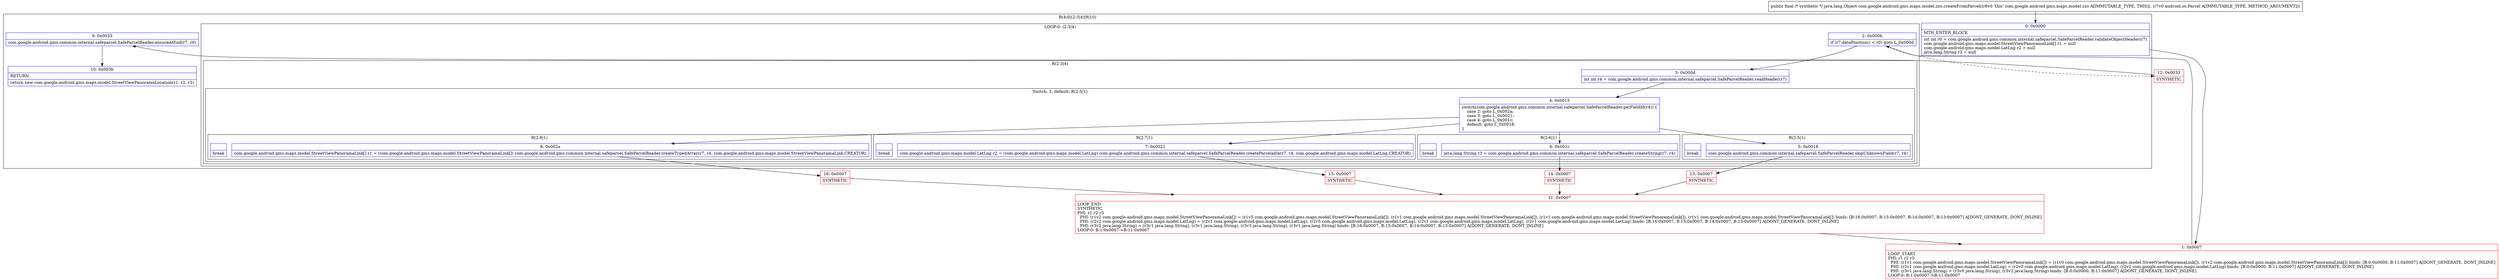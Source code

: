 digraph "CFG forcom.google.android.gms.maps.model.zzo.createFromParcel(Landroid\/os\/Parcel;)Ljava\/lang\/Object;" {
subgraph cluster_Region_429235823 {
label = "R(4:0|(2:3|4)|9|10)";
node [shape=record,color=blue];
Node_0 [shape=record,label="{0\:\ 0x0000|MTH_ENTER_BLOCK\l|int int r0 = com.google.android.gms.common.internal.safeparcel.SafeParcelReader.validateObjectHeader(r7)\lcom.google.android.gms.maps.model.StreetViewPanoramaLink[] r1 = null\lcom.google.android.gms.maps.model.LatLng r2 = null\ljava.lang.String r3 = null\l}"];
subgraph cluster_LoopRegion_1221187747 {
label = "LOOP:0: (2:3|4)";
node [shape=record,color=blue];
Node_2 [shape=record,label="{2\:\ 0x000b|if (r7.dataPosition() \< r0) goto L_0x000d\l}"];
subgraph cluster_Region_1288561685 {
label = "R(2:3|4)";
node [shape=record,color=blue];
Node_3 [shape=record,label="{3\:\ 0x000d|int int r4 = com.google.android.gms.common.internal.safeparcel.SafeParcelReader.readHeader(r7)\l}"];
subgraph cluster_SwitchRegion_367877215 {
label = "Switch: 3, default: R(2:5|1)";
node [shape=record,color=blue];
Node_4 [shape=record,label="{4\:\ 0x0015|switch(com.google.android.gms.common.internal.safeparcel.SafeParcelReader.getFieldId(r4)) \{\l    case 2: goto L_0x002a;\l    case 3: goto L_0x0021;\l    case 4: goto L_0x001c;\l    default: goto L_0x0018;\l\}\l}"];
subgraph cluster_Region_897421467 {
label = "R(2:8|1)";
node [shape=record,color=blue];
Node_8 [shape=record,label="{8\:\ 0x002a|com.google.android.gms.maps.model.StreetViewPanoramaLink[] r1 = (com.google.android.gms.maps.model.StreetViewPanoramaLink[]) com.google.android.gms.common.internal.safeparcel.SafeParcelReader.createTypedArray(r7, r4, com.google.android.gms.maps.model.StreetViewPanoramaLink.CREATOR)\l}"];
Node_InsnContainer_1616000751 [shape=record,label="{|break\l}"];
}
subgraph cluster_Region_2140450389 {
label = "R(2:7|1)";
node [shape=record,color=blue];
Node_7 [shape=record,label="{7\:\ 0x0021|com.google.android.gms.maps.model.LatLng r2 = (com.google.android.gms.maps.model.LatLng) com.google.android.gms.common.internal.safeparcel.SafeParcelReader.createParcelable(r7, r4, com.google.android.gms.maps.model.LatLng.CREATOR)\l}"];
Node_InsnContainer_573876338 [shape=record,label="{|break\l}"];
}
subgraph cluster_Region_1254564142 {
label = "R(2:6|1)";
node [shape=record,color=blue];
Node_6 [shape=record,label="{6\:\ 0x001c|java.lang.String r3 = com.google.android.gms.common.internal.safeparcel.SafeParcelReader.createString(r7, r4)\l}"];
Node_InsnContainer_2143590808 [shape=record,label="{|break\l}"];
}
subgraph cluster_Region_1339141809 {
label = "R(2:5|1)";
node [shape=record,color=blue];
Node_5 [shape=record,label="{5\:\ 0x0018|com.google.android.gms.common.internal.safeparcel.SafeParcelReader.skipUnknownField(r7, r4)\l}"];
Node_InsnContainer_1956273438 [shape=record,label="{|break\l}"];
}
}
}
}
Node_9 [shape=record,label="{9\:\ 0x0033|com.google.android.gms.common.internal.safeparcel.SafeParcelReader.ensureAtEnd(r7, r0)\l}"];
Node_10 [shape=record,label="{10\:\ 0x003b|RETURN\l|return new com.google.android.gms.maps.model.StreetViewPanoramaLocation(r1, r2, r3)\l}"];
}
Node_1 [shape=record,color=red,label="{1\:\ 0x0007|LOOP_START\lPHI: r1 r2 r3 \l  PHI: (r1v1 com.google.android.gms.maps.model.StreetViewPanoramaLink[]) = (r1v0 com.google.android.gms.maps.model.StreetViewPanoramaLink[]), (r1v2 com.google.android.gms.maps.model.StreetViewPanoramaLink[]) binds: [B:0:0x0000, B:11:0x0007] A[DONT_GENERATE, DONT_INLINE]\l  PHI: (r2v1 com.google.android.gms.maps.model.LatLng) = (r2v0 com.google.android.gms.maps.model.LatLng), (r2v2 com.google.android.gms.maps.model.LatLng) binds: [B:0:0x0000, B:11:0x0007] A[DONT_GENERATE, DONT_INLINE]\l  PHI: (r3v1 java.lang.String) = (r3v0 java.lang.String), (r3v2 java.lang.String) binds: [B:0:0x0000, B:11:0x0007] A[DONT_GENERATE, DONT_INLINE]\lLOOP:0: B:1:0x0007\-\>B:11:0x0007\l}"];
Node_11 [shape=record,color=red,label="{11\:\ 0x0007|LOOP_END\lSYNTHETIC\lPHI: r1 r2 r3 \l  PHI: (r1v2 com.google.android.gms.maps.model.StreetViewPanoramaLink[]) = (r1v5 com.google.android.gms.maps.model.StreetViewPanoramaLink[]), (r1v1 com.google.android.gms.maps.model.StreetViewPanoramaLink[]), (r1v1 com.google.android.gms.maps.model.StreetViewPanoramaLink[]), (r1v1 com.google.android.gms.maps.model.StreetViewPanoramaLink[]) binds: [B:16:0x0007, B:15:0x0007, B:14:0x0007, B:13:0x0007] A[DONT_GENERATE, DONT_INLINE]\l  PHI: (r2v2 com.google.android.gms.maps.model.LatLng) = (r2v1 com.google.android.gms.maps.model.LatLng), (r2v5 com.google.android.gms.maps.model.LatLng), (r2v1 com.google.android.gms.maps.model.LatLng), (r2v1 com.google.android.gms.maps.model.LatLng) binds: [B:16:0x0007, B:15:0x0007, B:14:0x0007, B:13:0x0007] A[DONT_GENERATE, DONT_INLINE]\l  PHI: (r3v2 java.lang.String) = (r3v1 java.lang.String), (r3v1 java.lang.String), (r3v3 java.lang.String), (r3v1 java.lang.String) binds: [B:16:0x0007, B:15:0x0007, B:14:0x0007, B:13:0x0007] A[DONT_GENERATE, DONT_INLINE]\lLOOP:0: B:1:0x0007\-\>B:11:0x0007\l}"];
Node_12 [shape=record,color=red,label="{12\:\ 0x0033|SYNTHETIC\l}"];
Node_13 [shape=record,color=red,label="{13\:\ 0x0007|SYNTHETIC\l}"];
Node_14 [shape=record,color=red,label="{14\:\ 0x0007|SYNTHETIC\l}"];
Node_15 [shape=record,color=red,label="{15\:\ 0x0007|SYNTHETIC\l}"];
Node_16 [shape=record,color=red,label="{16\:\ 0x0007|SYNTHETIC\l}"];
MethodNode[shape=record,label="{public final \/* synthetic *\/ java.lang.Object com.google.android.gms.maps.model.zzo.createFromParcel((r6v0 'this' com.google.android.gms.maps.model.zzo A[IMMUTABLE_TYPE, THIS]), (r7v0 android.os.Parcel A[IMMUTABLE_TYPE, METHOD_ARGUMENT])) }"];
MethodNode -> Node_0;
Node_0 -> Node_1;
Node_2 -> Node_3;
Node_2 -> Node_12[style=dashed];
Node_3 -> Node_4;
Node_4 -> Node_5;
Node_4 -> Node_6;
Node_4 -> Node_7;
Node_4 -> Node_8;
Node_8 -> Node_16;
Node_7 -> Node_15;
Node_6 -> Node_14;
Node_5 -> Node_13;
Node_9 -> Node_10;
Node_1 -> Node_2;
Node_11 -> Node_1;
Node_12 -> Node_9;
Node_13 -> Node_11;
Node_14 -> Node_11;
Node_15 -> Node_11;
Node_16 -> Node_11;
}

